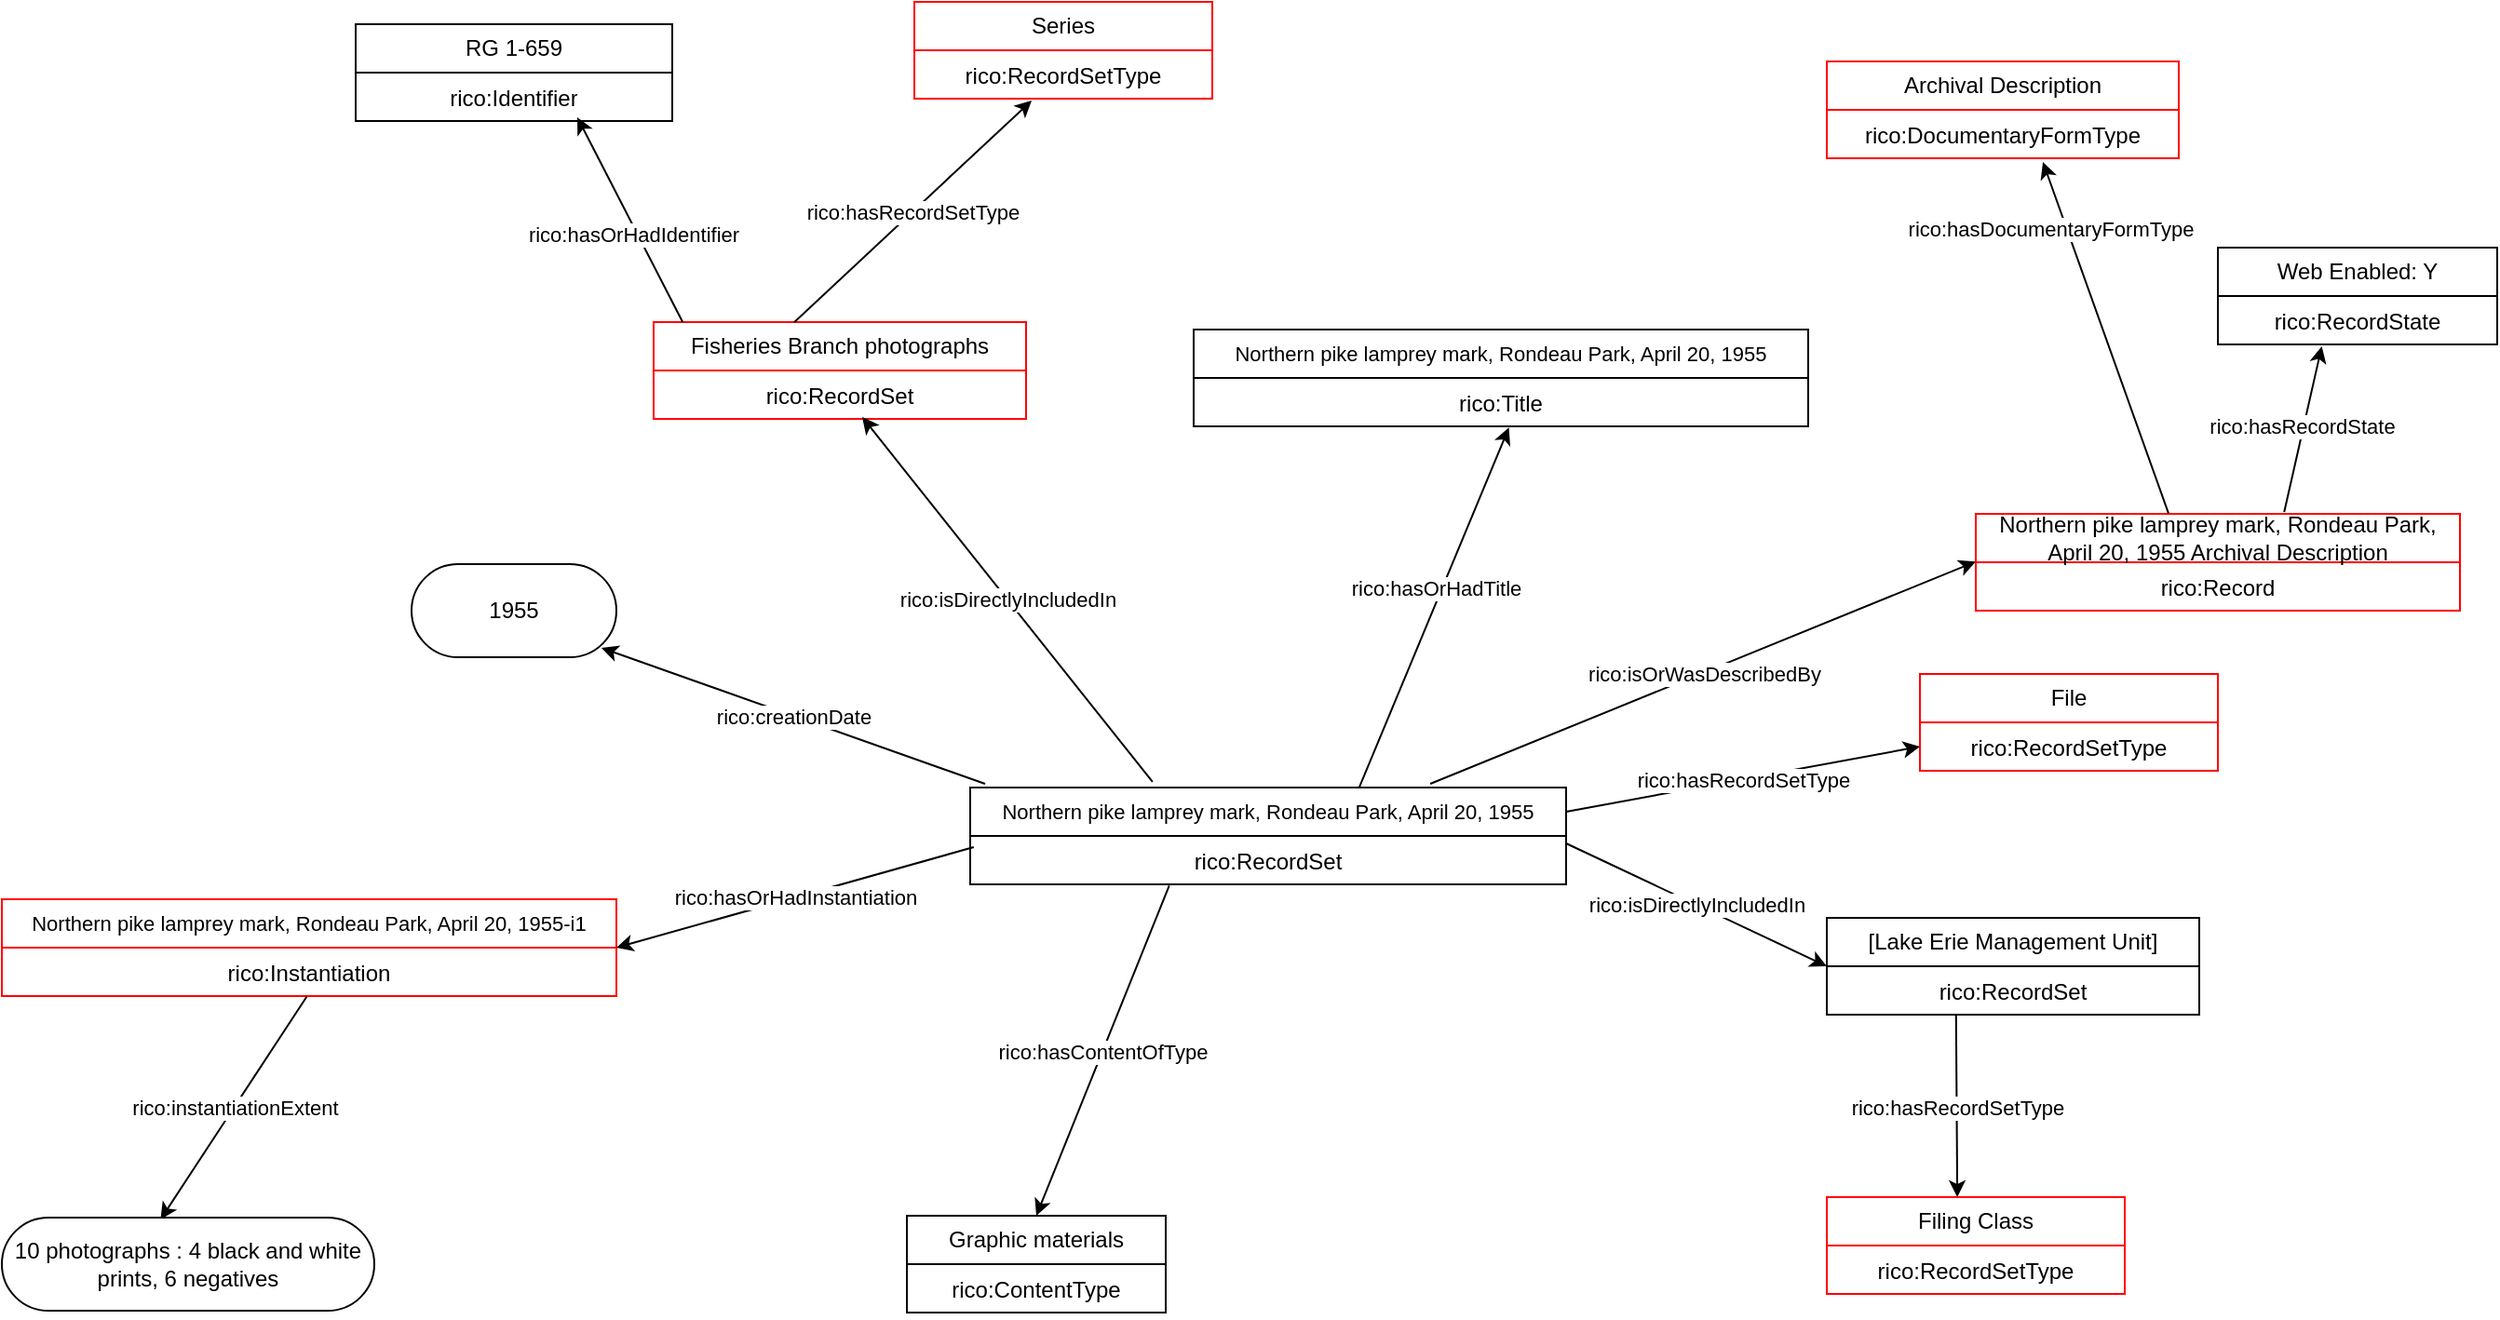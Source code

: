 <mxfile version="24.5.5" type="device">
  <diagram name="Page-1" id="_9r6geDOEYo5xFr4fmT0">
    <mxGraphModel dx="2924" dy="2206" grid="1" gridSize="10" guides="1" tooltips="1" connect="1" arrows="1" fold="1" page="1" pageScale="1" pageWidth="850" pageHeight="1100" background="#FFFFFF" math="0" shadow="0">
      <root>
        <mxCell id="0" />
        <mxCell id="1" parent="0" />
        <mxCell id="sWa0SD8Ajx1KSGOqKPP4-1" value="&lt;span style=&quot;font-size: 11px;&quot;&gt;Northern pike lamprey mark, Rondeau Park, April 20, 1955&lt;/span&gt;" style="swimlane;fontStyle=0;childLayout=stackLayout;horizontal=1;startSize=26;fillColor=none;horizontalStack=0;resizeParent=1;resizeParentMax=0;resizeLast=0;collapsible=1;marginBottom=0;whiteSpace=wrap;html=1;" parent="1" vertex="1">
          <mxGeometry x="320" y="370" width="320" height="52" as="geometry" />
        </mxCell>
        <mxCell id="sWa0SD8Ajx1KSGOqKPP4-2" value="rico:RecordSet" style="text;strokeColor=none;fillColor=none;align=center;verticalAlign=top;spacingLeft=4;spacingRight=4;overflow=hidden;rotatable=0;points=[[0,0.5],[1,0.5]];portConstraint=eastwest;whiteSpace=wrap;html=1;" parent="sWa0SD8Ajx1KSGOqKPP4-1" vertex="1">
          <mxGeometry y="26" width="320" height="26" as="geometry" />
        </mxCell>
        <mxCell id="sWa0SD8Ajx1KSGOqKPP4-3" value="File" style="swimlane;fontStyle=0;childLayout=stackLayout;horizontal=1;startSize=26;fillColor=none;horizontalStack=0;resizeParent=1;resizeParentMax=0;resizeLast=0;collapsible=1;marginBottom=0;whiteSpace=wrap;html=1;strokeColor=#FF0000;" parent="1" vertex="1">
          <mxGeometry x="830" y="309" width="160" height="52" as="geometry">
            <mxRectangle x="981" y="570" width="50" height="40" as="alternateBounds" />
          </mxGeometry>
        </mxCell>
        <mxCell id="sWa0SD8Ajx1KSGOqKPP4-4" value="rico:RecordSetType&lt;div&gt;&lt;br&gt;&lt;/div&gt;" style="text;strokeColor=none;fillColor=none;align=center;verticalAlign=top;spacingLeft=4;spacingRight=4;overflow=hidden;rotatable=0;points=[[0,0.5],[1,0.5]];portConstraint=eastwest;whiteSpace=wrap;html=1;" parent="sWa0SD8Ajx1KSGOqKPP4-3" vertex="1">
          <mxGeometry y="26" width="160" height="26" as="geometry" />
        </mxCell>
        <mxCell id="sWa0SD8Ajx1KSGOqKPP4-5" value="" style="endArrow=classic;html=1;rounded=0;entryX=0;entryY=0.5;entryDx=0;entryDy=0;exitX=1;exitY=0.25;exitDx=0;exitDy=0;" parent="1" source="sWa0SD8Ajx1KSGOqKPP4-1" target="sWa0SD8Ajx1KSGOqKPP4-4" edge="1">
          <mxGeometry relative="1" as="geometry">
            <mxPoint x="690" y="370" as="sourcePoint" />
            <mxPoint x="610" y="390" as="targetPoint" />
          </mxGeometry>
        </mxCell>
        <mxCell id="sWa0SD8Ajx1KSGOqKPP4-6" value="rico:hasRecordSetType" style="edgeLabel;resizable=0;html=1;;align=center;verticalAlign=middle;" parent="sWa0SD8Ajx1KSGOqKPP4-5" connectable="0" vertex="1">
          <mxGeometry relative="1" as="geometry" />
        </mxCell>
        <mxCell id="sWa0SD8Ajx1KSGOqKPP4-14" value="&lt;span style=&quot;font-size: 11px;&quot;&gt;Northern pike lamprey mark, Rondeau Park, April 20, 1955-i1&lt;/span&gt;" style="swimlane;fontStyle=0;childLayout=stackLayout;horizontal=1;startSize=26;fillColor=none;horizontalStack=0;resizeParent=1;resizeParentMax=0;resizeLast=0;collapsible=1;marginBottom=0;whiteSpace=wrap;html=1;strokeColor=#FF0000;" parent="1" vertex="1">
          <mxGeometry x="-200" y="430" width="330" height="52" as="geometry" />
        </mxCell>
        <mxCell id="sWa0SD8Ajx1KSGOqKPP4-15" value="rico:Instantiation&lt;div&gt;&lt;br&gt;&lt;/div&gt;" style="text;strokeColor=none;fillColor=none;align=center;verticalAlign=top;spacingLeft=4;spacingRight=4;overflow=hidden;rotatable=0;points=[[0,0.5],[1,0.5]];portConstraint=eastwest;whiteSpace=wrap;html=1;" parent="sWa0SD8Ajx1KSGOqKPP4-14" vertex="1">
          <mxGeometry y="26" width="330" height="26" as="geometry" />
        </mxCell>
        <mxCell id="K4QZWATomJR9_dxTVFmW-37" value="" style="endArrow=classic;html=1;rounded=0;entryX=1;entryY=0.5;entryDx=0;entryDy=0;exitX=0.006;exitY=0.231;exitDx=0;exitDy=0;exitPerimeter=0;" parent="1" source="sWa0SD8Ajx1KSGOqKPP4-2" target="sWa0SD8Ajx1KSGOqKPP4-14" edge="1">
          <mxGeometry relative="1" as="geometry">
            <mxPoint x="290" y="400" as="sourcePoint" />
            <mxPoint x="110" y="490" as="targetPoint" />
          </mxGeometry>
        </mxCell>
        <mxCell id="K4QZWATomJR9_dxTVFmW-38" value="rico:hasOrHadInstantiation" style="edgeLabel;resizable=0;html=1;;align=center;verticalAlign=middle;" parent="K4QZWATomJR9_dxTVFmW-37" connectable="0" vertex="1">
          <mxGeometry relative="1" as="geometry" />
        </mxCell>
        <mxCell id="K4QZWATomJR9_dxTVFmW-41" value="" style="endArrow=classic;html=1;rounded=0;exitX=0.496;exitY=1.013;exitDx=0;exitDy=0;exitPerimeter=0;entryX=0.426;entryY=0.02;entryDx=0;entryDy=0;entryPerimeter=0;" parent="1" source="sWa0SD8Ajx1KSGOqKPP4-15" target="K4QZWATomJR9_dxTVFmW-45" edge="1">
          <mxGeometry relative="1" as="geometry">
            <mxPoint x="-34" y="490" as="sourcePoint" />
            <mxPoint x="-35" y="660" as="targetPoint" />
          </mxGeometry>
        </mxCell>
        <mxCell id="K4QZWATomJR9_dxTVFmW-42" value="rico:instantiationExtent" style="edgeLabel;resizable=0;html=1;;align=center;verticalAlign=middle;" parent="K4QZWATomJR9_dxTVFmW-41" connectable="0" vertex="1">
          <mxGeometry relative="1" as="geometry" />
        </mxCell>
        <mxCell id="K4QZWATomJR9_dxTVFmW-45" value="10 photographs : 4 black and white prints, 6 negatives" style="html=1;whiteSpace=wrap;rounded=1;arcSize=50;strokeColor=#000000;" parent="1" vertex="1">
          <mxGeometry x="-200" y="601" width="200" height="50" as="geometry" />
        </mxCell>
        <mxCell id="wiPwyt0miK05mvKJtJq--53" value="" style="endArrow=classic;html=1;rounded=0;entryX=0;entryY=-0.013;entryDx=0;entryDy=0;entryPerimeter=0;exitX=0.772;exitY=-0.038;exitDx=0;exitDy=0;exitPerimeter=0;" parent="1" source="sWa0SD8Ajx1KSGOqKPP4-1" target="wiPwyt0miK05mvKJtJq--56" edge="1">
          <mxGeometry relative="1" as="geometry">
            <mxPoint x="560" y="350" as="sourcePoint" />
            <mxPoint x="800" y="240" as="targetPoint" />
          </mxGeometry>
        </mxCell>
        <mxCell id="wiPwyt0miK05mvKJtJq--54" value="rico:isOrWasDescribedBy" style="edgeLabel;resizable=0;html=1;;align=center;verticalAlign=middle;" parent="wiPwyt0miK05mvKJtJq--53" connectable="0" vertex="1">
          <mxGeometry relative="1" as="geometry" />
        </mxCell>
        <mxCell id="wiPwyt0miK05mvKJtJq--55" value="&lt;font style=&quot;font-size: 12px;&quot;&gt;Northern pike lamprey mark, Rondeau Park, April 20, 1955 Archival Description&lt;/font&gt;" style="swimlane;fontStyle=0;childLayout=stackLayout;horizontal=1;startSize=26;fillColor=none;horizontalStack=0;resizeParent=1;resizeParentMax=0;resizeLast=0;collapsible=1;marginBottom=0;whiteSpace=wrap;html=1;strokeColor=#FF0000;" parent="1" vertex="1">
          <mxGeometry x="860" y="223" width="260" height="52" as="geometry" />
        </mxCell>
        <mxCell id="wiPwyt0miK05mvKJtJq--56" value="rico:Record" style="text;strokeColor=none;fillColor=none;align=center;verticalAlign=top;spacingLeft=4;spacingRight=4;overflow=hidden;rotatable=0;points=[[0,0.5],[1,0.5]];portConstraint=eastwest;whiteSpace=wrap;html=1;" parent="wiPwyt0miK05mvKJtJq--55" vertex="1">
          <mxGeometry y="26" width="260" height="26" as="geometry" />
        </mxCell>
        <mxCell id="Pa1L8ZfUJXBHrEYyGiSI-1" value="&lt;span style=&quot;font-size: 11px;&quot;&gt;Northern pike lamprey mark, Rondeau Park, April 20, 1955&lt;/span&gt;" style="swimlane;fontStyle=0;childLayout=stackLayout;horizontal=1;startSize=26;fillColor=none;horizontalStack=0;resizeParent=1;resizeParentMax=0;resizeLast=0;collapsible=1;marginBottom=0;whiteSpace=wrap;html=1;" parent="1" vertex="1">
          <mxGeometry x="440" y="124" width="330" height="52" as="geometry">
            <mxRectangle x="981" y="570" width="50" height="40" as="alternateBounds" />
          </mxGeometry>
        </mxCell>
        <mxCell id="Pa1L8ZfUJXBHrEYyGiSI-2" value="rico:Title&lt;div&gt;&lt;br&gt;&lt;/div&gt;" style="text;strokeColor=none;fillColor=none;align=center;verticalAlign=top;spacingLeft=4;spacingRight=4;overflow=hidden;rotatable=0;points=[[0,0.5],[1,0.5]];portConstraint=eastwest;whiteSpace=wrap;html=1;" parent="Pa1L8ZfUJXBHrEYyGiSI-1" vertex="1">
          <mxGeometry y="26" width="330" height="26" as="geometry" />
        </mxCell>
        <mxCell id="Pa1L8ZfUJXBHrEYyGiSI-3" value="" style="endArrow=classic;html=1;rounded=0;exitX=0.653;exitY=-0.003;exitDx=0;exitDy=0;exitPerimeter=0;entryX=0.513;entryY=1.026;entryDx=0;entryDy=0;entryPerimeter=0;" parent="1" source="sWa0SD8Ajx1KSGOqKPP4-1" target="Pa1L8ZfUJXBHrEYyGiSI-2" edge="1">
          <mxGeometry relative="1" as="geometry">
            <mxPoint x="380" y="330" as="sourcePoint" />
            <mxPoint x="380" y="230.0" as="targetPoint" />
          </mxGeometry>
        </mxCell>
        <mxCell id="Pa1L8ZfUJXBHrEYyGiSI-4" value="rico:hasOrHadTitle" style="edgeLabel;resizable=0;html=1;;align=center;verticalAlign=middle;" parent="Pa1L8ZfUJXBHrEYyGiSI-3" connectable="0" vertex="1">
          <mxGeometry relative="1" as="geometry">
            <mxPoint x="1" y="-11" as="offset" />
          </mxGeometry>
        </mxCell>
        <mxCell id="JUvVhaggt__ALHUesofw-1" value="Archival Description" style="swimlane;fontStyle=0;childLayout=stackLayout;horizontal=1;startSize=26;fillColor=none;horizontalStack=0;resizeParent=1;resizeParentMax=0;resizeLast=0;collapsible=1;marginBottom=0;whiteSpace=wrap;html=1;strokeColor=#FF0000;" parent="1" vertex="1">
          <mxGeometry x="780" y="-20" width="189" height="52" as="geometry">
            <mxRectangle x="981" y="570" width="50" height="40" as="alternateBounds" />
          </mxGeometry>
        </mxCell>
        <mxCell id="JUvVhaggt__ALHUesofw-2" value="rico:DocumentaryFormType&lt;div&gt;&lt;br&gt;&lt;/div&gt;" style="text;strokeColor=none;fillColor=none;align=center;verticalAlign=top;spacingLeft=4;spacingRight=4;overflow=hidden;rotatable=0;points=[[0,0.5],[1,0.5]];portConstraint=eastwest;whiteSpace=wrap;html=1;" parent="JUvVhaggt__ALHUesofw-1" vertex="1">
          <mxGeometry y="26" width="189" height="26" as="geometry" />
        </mxCell>
        <mxCell id="JUvVhaggt__ALHUesofw-3" value="" style="endArrow=classic;html=1;rounded=0;entryX=0.614;entryY=1.077;entryDx=0;entryDy=0;entryPerimeter=0;exitX=0.398;exitY=-0.006;exitDx=0;exitDy=0;exitPerimeter=0;" parent="1" source="wiPwyt0miK05mvKJtJq--55" target="JUvVhaggt__ALHUesofw-2" edge="1">
          <mxGeometry relative="1" as="geometry">
            <mxPoint x="896" y="220" as="sourcePoint" />
            <mxPoint x="1050" y="-20" as="targetPoint" />
          </mxGeometry>
        </mxCell>
        <mxCell id="JUvVhaggt__ALHUesofw-4" value="rico:hasDocumentaryFormType" style="edgeLabel;resizable=0;html=1;;align=center;verticalAlign=middle;" parent="JUvVhaggt__ALHUesofw-3" connectable="0" vertex="1">
          <mxGeometry relative="1" as="geometry">
            <mxPoint x="-30" y="-59" as="offset" />
          </mxGeometry>
        </mxCell>
        <mxCell id="JUvVhaggt__ALHUesofw-7" value="" style="endArrow=classic;html=1;rounded=0;exitX=0.637;exitY=-0.019;exitDx=0;exitDy=0;exitPerimeter=0;entryX=0.372;entryY=1.038;entryDx=0;entryDy=0;entryPerimeter=0;" parent="1" source="wiPwyt0miK05mvKJtJq--55" target="JUvVhaggt__ALHUesofw-12" edge="1">
          <mxGeometry relative="1" as="geometry">
            <mxPoint x="1010" y="156" as="sourcePoint" />
            <mxPoint x="1050" y="-120" as="targetPoint" />
          </mxGeometry>
        </mxCell>
        <mxCell id="JUvVhaggt__ALHUesofw-8" value="rico:hasRecordState" style="edgeLabel;resizable=0;html=1;;align=center;verticalAlign=middle;" parent="JUvVhaggt__ALHUesofw-7" connectable="0" vertex="1">
          <mxGeometry relative="1" as="geometry">
            <mxPoint x="-1" y="-2" as="offset" />
          </mxGeometry>
        </mxCell>
        <mxCell id="JUvVhaggt__ALHUesofw-11" value="Web Enabled: Y" style="swimlane;fontStyle=0;childLayout=stackLayout;horizontal=1;startSize=26;fillColor=none;horizontalStack=0;resizeParent=1;resizeParentMax=0;resizeLast=0;collapsible=1;marginBottom=0;whiteSpace=wrap;html=1;" parent="1" vertex="1">
          <mxGeometry x="990" y="80" width="150" height="52" as="geometry">
            <mxRectangle x="981" y="570" width="50" height="40" as="alternateBounds" />
          </mxGeometry>
        </mxCell>
        <mxCell id="JUvVhaggt__ALHUesofw-12" value="rico:RecordState&lt;div&gt;&lt;br&gt;&lt;/div&gt;" style="text;strokeColor=none;fillColor=none;align=center;verticalAlign=top;spacingLeft=4;spacingRight=4;overflow=hidden;rotatable=0;points=[[0,0.5],[1,0.5]];portConstraint=eastwest;whiteSpace=wrap;html=1;" parent="JUvVhaggt__ALHUesofw-11" vertex="1">
          <mxGeometry y="26" width="150" height="26" as="geometry" />
        </mxCell>
        <mxCell id="BgzUFkZFLuuaoTEaSqZe-3" value="[Lake Erie Management Unit]" style="swimlane;fontStyle=0;childLayout=stackLayout;horizontal=1;startSize=26;fillColor=none;horizontalStack=0;resizeParent=1;resizeParentMax=0;resizeLast=0;collapsible=1;marginBottom=0;whiteSpace=wrap;html=1;strokeColor=#000000;" parent="1" vertex="1">
          <mxGeometry x="780" y="440" width="200" height="52" as="geometry" />
        </mxCell>
        <mxCell id="BgzUFkZFLuuaoTEaSqZe-4" value="rico:RecordSet" style="text;strokeColor=none;fillColor=none;align=center;verticalAlign=top;spacingLeft=4;spacingRight=4;overflow=hidden;rotatable=0;points=[[0,0.5],[1,0.5]];portConstraint=eastwest;whiteSpace=wrap;html=1;" parent="BgzUFkZFLuuaoTEaSqZe-3" vertex="1">
          <mxGeometry y="26" width="200" height="26" as="geometry" />
        </mxCell>
        <mxCell id="BgzUFkZFLuuaoTEaSqZe-5" value="" style="endArrow=classic;html=1;rounded=0;entryX=0.438;entryY=0;entryDx=0;entryDy=0;entryPerimeter=0;exitX=0.347;exitY=1.013;exitDx=0;exitDy=0;exitPerimeter=0;" parent="1" source="BgzUFkZFLuuaoTEaSqZe-4" target="BgzUFkZFLuuaoTEaSqZe-7" edge="1">
          <mxGeometry relative="1" as="geometry">
            <mxPoint x="850" y="500" as="sourcePoint" />
            <mxPoint x="1050" y="600" as="targetPoint" />
          </mxGeometry>
        </mxCell>
        <mxCell id="BgzUFkZFLuuaoTEaSqZe-6" value="rico:hasRecordSetType" style="edgeLabel;resizable=0;html=1;;align=center;verticalAlign=middle;" parent="BgzUFkZFLuuaoTEaSqZe-5" connectable="0" vertex="1">
          <mxGeometry relative="1" as="geometry" />
        </mxCell>
        <mxCell id="BgzUFkZFLuuaoTEaSqZe-7" value="Filing Class" style="swimlane;fontStyle=0;childLayout=stackLayout;horizontal=1;startSize=26;fillColor=none;horizontalStack=0;resizeParent=1;resizeParentMax=0;resizeLast=0;collapsible=1;marginBottom=0;whiteSpace=wrap;html=1;strokeColor=#FF0000;" parent="1" vertex="1">
          <mxGeometry x="780" y="590" width="160" height="52" as="geometry">
            <mxRectangle x="981" y="570" width="50" height="40" as="alternateBounds" />
          </mxGeometry>
        </mxCell>
        <mxCell id="BgzUFkZFLuuaoTEaSqZe-8" value="rico:RecordSetType&lt;div&gt;&lt;br&gt;&lt;/div&gt;" style="text;strokeColor=none;fillColor=none;align=center;verticalAlign=top;spacingLeft=4;spacingRight=4;overflow=hidden;rotatable=0;points=[[0,0.5],[1,0.5]];portConstraint=eastwest;whiteSpace=wrap;html=1;" parent="BgzUFkZFLuuaoTEaSqZe-7" vertex="1">
          <mxGeometry y="26" width="160" height="26" as="geometry" />
        </mxCell>
        <mxCell id="BgzUFkZFLuuaoTEaSqZe-11" value="Fisheries Branch photographs" style="swimlane;fontStyle=0;childLayout=stackLayout;horizontal=1;startSize=26;fillColor=none;horizontalStack=0;resizeParent=1;resizeParentMax=0;resizeLast=0;collapsible=1;marginBottom=0;whiteSpace=wrap;html=1;strokeColor=#FF0000;" parent="1" vertex="1">
          <mxGeometry x="150" y="120" width="200" height="52" as="geometry" />
        </mxCell>
        <mxCell id="BgzUFkZFLuuaoTEaSqZe-12" value="rico:RecordSet" style="text;strokeColor=none;fillColor=none;align=center;verticalAlign=top;spacingLeft=4;spacingRight=4;overflow=hidden;rotatable=0;points=[[0,0.5],[1,0.5]];portConstraint=eastwest;whiteSpace=wrap;html=1;" parent="BgzUFkZFLuuaoTEaSqZe-11" vertex="1">
          <mxGeometry y="26" width="200" height="26" as="geometry" />
        </mxCell>
        <mxCell id="BgzUFkZFLuuaoTEaSqZe-13" value="" style="endArrow=classic;html=1;rounded=0;exitX=0.078;exitY=0;exitDx=0;exitDy=0;exitPerimeter=0;entryX=0.7;entryY=0.923;entryDx=0;entryDy=0;entryPerimeter=0;" parent="1" source="BgzUFkZFLuuaoTEaSqZe-11" target="BgzUFkZFLuuaoTEaSqZe-16" edge="1">
          <mxGeometry relative="1" as="geometry">
            <mxPoint x="199" y="-23" as="sourcePoint" />
            <mxPoint x="70" y="-120" as="targetPoint" />
          </mxGeometry>
        </mxCell>
        <mxCell id="BgzUFkZFLuuaoTEaSqZe-14" value="rico:hasOrHadIdentifier" style="edgeLabel;resizable=0;html=1;;align=center;verticalAlign=middle;" parent="BgzUFkZFLuuaoTEaSqZe-13" connectable="0" vertex="1">
          <mxGeometry relative="1" as="geometry">
            <mxPoint x="2" y="8" as="offset" />
          </mxGeometry>
        </mxCell>
        <mxCell id="BgzUFkZFLuuaoTEaSqZe-15" value="RG 1-659" style="swimlane;fontStyle=0;childLayout=stackLayout;horizontal=1;startSize=26;fillColor=none;horizontalStack=0;resizeParent=1;resizeParentMax=0;resizeLast=0;collapsible=1;marginBottom=0;whiteSpace=wrap;html=1;" parent="1" vertex="1">
          <mxGeometry x="-10" y="-40" width="170" height="52" as="geometry">
            <mxRectangle x="981" y="570" width="50" height="40" as="alternateBounds" />
          </mxGeometry>
        </mxCell>
        <mxCell id="BgzUFkZFLuuaoTEaSqZe-16" value="rico:Identifier&lt;div&gt;&lt;br&gt;&lt;/div&gt;" style="text;strokeColor=none;fillColor=none;align=center;verticalAlign=top;spacingLeft=4;spacingRight=4;overflow=hidden;rotatable=0;points=[[0,0.5],[1,0.5]];portConstraint=eastwest;whiteSpace=wrap;html=1;" parent="BgzUFkZFLuuaoTEaSqZe-15" vertex="1">
          <mxGeometry y="26" width="170" height="26" as="geometry" />
        </mxCell>
        <mxCell id="BgzUFkZFLuuaoTEaSqZe-17" value="" style="endArrow=classic;html=1;rounded=0;entryX=0.394;entryY=1.038;entryDx=0;entryDy=0;exitX=0.378;exitY=0;exitDx=0;exitDy=0;exitPerimeter=0;entryPerimeter=0;" parent="1" source="BgzUFkZFLuuaoTEaSqZe-11" target="BgzUFkZFLuuaoTEaSqZe-20" edge="1">
          <mxGeometry relative="1" as="geometry">
            <mxPoint x="240" as="sourcePoint" />
            <mxPoint x="250" y="-140" as="targetPoint" />
          </mxGeometry>
        </mxCell>
        <mxCell id="BgzUFkZFLuuaoTEaSqZe-18" value="rico:hasRecordSetType" style="edgeLabel;resizable=0;html=1;;align=center;verticalAlign=middle;" parent="BgzUFkZFLuuaoTEaSqZe-17" connectable="0" vertex="1">
          <mxGeometry relative="1" as="geometry" />
        </mxCell>
        <mxCell id="BgzUFkZFLuuaoTEaSqZe-19" value="Series" style="swimlane;fontStyle=0;childLayout=stackLayout;horizontal=1;startSize=26;fillColor=none;horizontalStack=0;resizeParent=1;resizeParentMax=0;resizeLast=0;collapsible=1;marginBottom=0;whiteSpace=wrap;html=1;strokeColor=#FF0000;" parent="1" vertex="1">
          <mxGeometry x="290" y="-52" width="160" height="52" as="geometry">
            <mxRectangle x="981" y="570" width="50" height="40" as="alternateBounds" />
          </mxGeometry>
        </mxCell>
        <mxCell id="BgzUFkZFLuuaoTEaSqZe-20" value="rico:RecordSetType&lt;div&gt;&lt;br&gt;&lt;/div&gt;" style="text;strokeColor=none;fillColor=none;align=center;verticalAlign=top;spacingLeft=4;spacingRight=4;overflow=hidden;rotatable=0;points=[[0,0.5],[1,0.5]];portConstraint=eastwest;whiteSpace=wrap;html=1;" parent="BgzUFkZFLuuaoTEaSqZe-19" vertex="1">
          <mxGeometry y="26" width="160" height="26" as="geometry" />
        </mxCell>
        <mxCell id="BgzUFkZFLuuaoTEaSqZe-21" value="" style="endArrow=classic;html=1;rounded=0;exitX=0.306;exitY=-0.058;exitDx=0;exitDy=0;exitPerimeter=0;strokeColor=#000000;entryX=0.56;entryY=0.962;entryDx=0;entryDy=0;entryPerimeter=0;" parent="1" source="sWa0SD8Ajx1KSGOqKPP4-1" target="BgzUFkZFLuuaoTEaSqZe-12" edge="1">
          <mxGeometry relative="1" as="geometry">
            <mxPoint x="390" y="300" as="sourcePoint" />
            <mxPoint x="260" y="220" as="targetPoint" />
          </mxGeometry>
        </mxCell>
        <mxCell id="BgzUFkZFLuuaoTEaSqZe-22" value="rico:isDirectlyIncludedIn" style="edgeLabel;resizable=0;html=1;;align=center;verticalAlign=middle;" parent="BgzUFkZFLuuaoTEaSqZe-21" connectable="0" vertex="1">
          <mxGeometry relative="1" as="geometry" />
        </mxCell>
        <mxCell id="Jj78cHQdAaoJRiL902HJ-1" value="" style="endArrow=classic;html=1;rounded=0;strokeColor=#000000;entryX=0;entryY=0.5;entryDx=0;entryDy=0;" parent="1" target="BgzUFkZFLuuaoTEaSqZe-3" edge="1">
          <mxGeometry relative="1" as="geometry">
            <mxPoint x="640" y="400" as="sourcePoint" />
            <mxPoint x="822" y="520" as="targetPoint" />
          </mxGeometry>
        </mxCell>
        <mxCell id="Jj78cHQdAaoJRiL902HJ-2" value="rico:isDirectlyIncludedIn" style="edgeLabel;resizable=0;html=1;;align=center;verticalAlign=middle;" parent="Jj78cHQdAaoJRiL902HJ-1" connectable="0" vertex="1">
          <mxGeometry relative="1" as="geometry" />
        </mxCell>
        <mxCell id="Jj78cHQdAaoJRiL902HJ-3" value="Graphic materials" style="swimlane;fontStyle=0;childLayout=stackLayout;horizontal=1;startSize=26;fillColor=none;horizontalStack=0;resizeParent=1;resizeParentMax=0;resizeLast=0;collapsible=1;marginBottom=0;whiteSpace=wrap;html=1;" parent="1" vertex="1">
          <mxGeometry x="286" y="600" width="139" height="52" as="geometry">
            <mxRectangle x="981" y="570" width="50" height="40" as="alternateBounds" />
          </mxGeometry>
        </mxCell>
        <mxCell id="Jj78cHQdAaoJRiL902HJ-4" value="rico:ContentType&lt;div&gt;&lt;br&gt;&lt;/div&gt;" style="text;strokeColor=none;fillColor=none;align=center;verticalAlign=top;spacingLeft=4;spacingRight=4;overflow=hidden;rotatable=0;points=[[0,0.5],[1,0.5]];portConstraint=eastwest;whiteSpace=wrap;html=1;" parent="Jj78cHQdAaoJRiL902HJ-3" vertex="1">
          <mxGeometry y="26" width="139" height="26" as="geometry" />
        </mxCell>
        <mxCell id="Jj78cHQdAaoJRiL902HJ-5" value="" style="endArrow=classic;html=1;rounded=0;exitX=0.334;exitY=1.026;exitDx=0;exitDy=0;exitPerimeter=0;entryX=0.5;entryY=0;entryDx=0;entryDy=0;" parent="1" source="sWa0SD8Ajx1KSGOqKPP4-2" target="Jj78cHQdAaoJRiL902HJ-3" edge="1">
          <mxGeometry relative="1" as="geometry">
            <mxPoint x="240" y="680" as="sourcePoint" />
            <mxPoint x="410" y="680" as="targetPoint" />
          </mxGeometry>
        </mxCell>
        <mxCell id="Jj78cHQdAaoJRiL902HJ-6" value="rico:hasContentOfType" style="edgeLabel;resizable=0;html=1;;align=center;verticalAlign=middle;" parent="Jj78cHQdAaoJRiL902HJ-5" connectable="0" vertex="1">
          <mxGeometry relative="1" as="geometry" />
        </mxCell>
        <mxCell id="Qn2IjXGipePgXItu5pY1-1" value="1955" style="html=1;whiteSpace=wrap;rounded=1;arcSize=50;" parent="1" vertex="1">
          <mxGeometry x="20" y="250" width="110" height="50" as="geometry" />
        </mxCell>
        <mxCell id="Qn2IjXGipePgXItu5pY1-2" value="" style="endArrow=classic;html=1;rounded=0;exitX=0.025;exitY=-0.038;exitDx=0;exitDy=0;exitPerimeter=0;entryX=0.927;entryY=0.9;entryDx=0;entryDy=0;entryPerimeter=0;" parent="1" source="sWa0SD8Ajx1KSGOqKPP4-1" target="Qn2IjXGipePgXItu5pY1-1" edge="1">
          <mxGeometry relative="1" as="geometry">
            <mxPoint x="260" y="330" as="sourcePoint" />
            <mxPoint x="140" y="290" as="targetPoint" />
          </mxGeometry>
        </mxCell>
        <mxCell id="Qn2IjXGipePgXItu5pY1-3" value="rico:creationDate" style="edgeLabel;resizable=0;html=1;;align=center;verticalAlign=middle;" parent="Qn2IjXGipePgXItu5pY1-2" connectable="0" vertex="1">
          <mxGeometry relative="1" as="geometry" />
        </mxCell>
      </root>
    </mxGraphModel>
  </diagram>
</mxfile>
